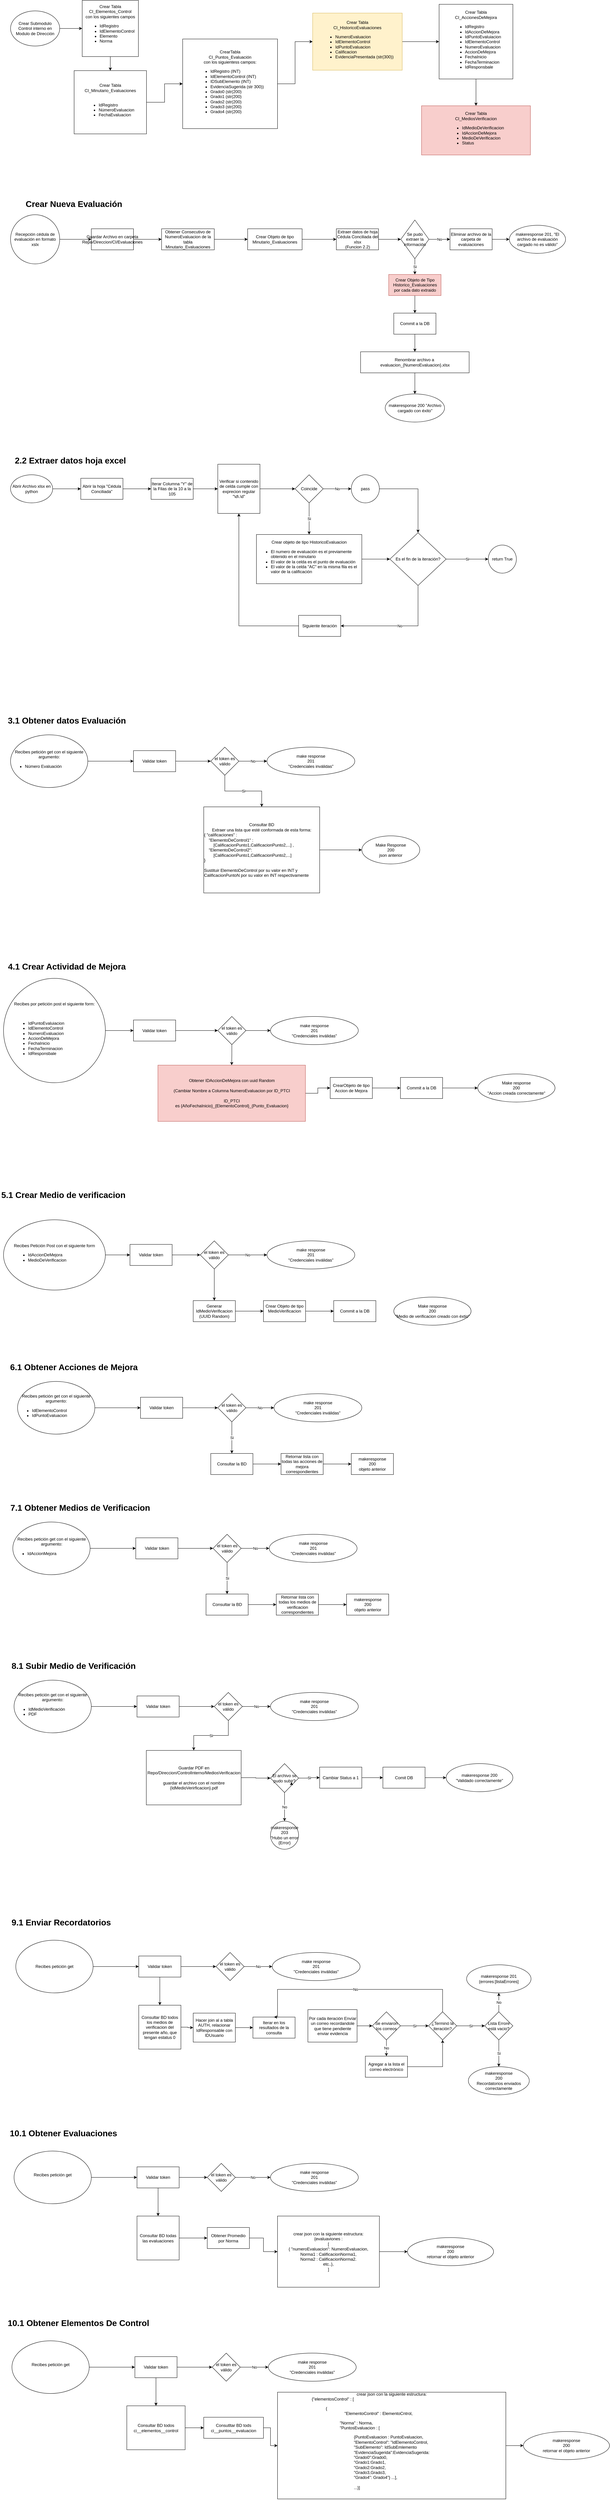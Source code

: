 <mxfile version="21.3.6" type="github">
  <diagram name="Página-1" id="6SQKcYgpfkD2ooMee5yI">
    <mxGraphModel dx="1745" dy="940" grid="1" gridSize="10" guides="1" tooltips="1" connect="1" arrows="1" fold="1" page="1" pageScale="1" pageWidth="827" pageHeight="1169" math="0" shadow="0">
      <root>
        <mxCell id="0" />
        <mxCell id="1" parent="0" />
        <mxCell id="CogGTD0rMsYopm1HXky7-1" value="" style="edgeStyle=orthogonalEdgeStyle;rounded=0;orthogonalLoop=1;jettySize=auto;html=1;" parent="1" source="CogGTD0rMsYopm1HXky7-2" target="CogGTD0rMsYopm1HXky7-4" edge="1">
          <mxGeometry relative="1" as="geometry" />
        </mxCell>
        <mxCell id="CogGTD0rMsYopm1HXky7-2" value="&lt;div&gt;Crear Submodulo&lt;/div&gt;&lt;div&gt;Control interno en Modulo de Dirección&lt;br&gt;&lt;/div&gt;" style="ellipse;whiteSpace=wrap;html=1;" parent="1" vertex="1">
          <mxGeometry x="50" y="130" width="140" height="100" as="geometry" />
        </mxCell>
        <mxCell id="CogGTD0rMsYopm1HXky7-3" value="" style="edgeStyle=orthogonalEdgeStyle;rounded=0;orthogonalLoop=1;jettySize=auto;html=1;" parent="1" source="CogGTD0rMsYopm1HXky7-4" target="CogGTD0rMsYopm1HXky7-22" edge="1">
          <mxGeometry relative="1" as="geometry" />
        </mxCell>
        <mxCell id="CogGTD0rMsYopm1HXky7-4" value="&lt;div&gt;Crear Tabla&lt;/div&gt;&lt;div&gt;CI_Elementos_Control&lt;/div&gt;&lt;div&gt;con los siguientes campos&lt;/div&gt;&lt;div align=&quot;left&quot;&gt;&lt;ul&gt;&lt;li&gt;IdRegistro&lt;/li&gt;&lt;li&gt;IdElementoControl&lt;br&gt;&lt;/li&gt;&lt;li&gt;Elemento&lt;/li&gt;&lt;li&gt;Norma&lt;/li&gt;&lt;/ul&gt;&lt;/div&gt;&lt;div&gt;&lt;br&gt;&lt;/div&gt;" style="whiteSpace=wrap;html=1;" parent="1" vertex="1">
          <mxGeometry x="254" y="100" width="160" height="160" as="geometry" />
        </mxCell>
        <mxCell id="CogGTD0rMsYopm1HXky7-5" value="" style="edgeStyle=orthogonalEdgeStyle;rounded=0;orthogonalLoop=1;jettySize=auto;html=1;" parent="1" source="CogGTD0rMsYopm1HXky7-6" target="CogGTD0rMsYopm1HXky7-8" edge="1">
          <mxGeometry relative="1" as="geometry" />
        </mxCell>
        <mxCell id="CogGTD0rMsYopm1HXky7-6" value="&lt;div&gt;CrearTabla &lt;br&gt;&lt;/div&gt;&lt;div&gt;CI_Puntos_Evaluación&lt;/div&gt;&lt;div&gt;con los siguientess campos:&lt;/div&gt;&lt;div align=&quot;left&quot;&gt;&lt;ul&gt;&lt;li&gt;IdRegistro (INT)&lt;/li&gt;&lt;li&gt;IdElementoControl (INT)&lt;/li&gt;&lt;li&gt;IDSubElemento (INT)&lt;/li&gt;&lt;li&gt;EvidenciaSugerida (str 300))&lt;/li&gt;&lt;li&gt;Grado0 (str(200)&lt;/li&gt;&lt;li&gt;Grado1 (str(200)&lt;/li&gt;&lt;li&gt;Grado2 (str(200)&lt;/li&gt;&lt;li&gt;Grado3 (str(200)&lt;/li&gt;&lt;li&gt;Grado4 (str(200)&lt;/li&gt;&lt;/ul&gt;&lt;/div&gt;" style="whiteSpace=wrap;html=1;" parent="1" vertex="1">
          <mxGeometry x="540" y="210" width="270" height="255" as="geometry" />
        </mxCell>
        <mxCell id="CogGTD0rMsYopm1HXky7-7" value="" style="edgeStyle=orthogonalEdgeStyle;rounded=0;orthogonalLoop=1;jettySize=auto;html=1;" parent="1" source="CogGTD0rMsYopm1HXky7-8" target="CogGTD0rMsYopm1HXky7-10" edge="1">
          <mxGeometry relative="1" as="geometry" />
        </mxCell>
        <mxCell id="CogGTD0rMsYopm1HXky7-8" value="&lt;div&gt;Crear Tabla&lt;/div&gt;&lt;div&gt;CI_HistoricoEvaluaciones&lt;/div&gt;&lt;div align=&quot;left&quot;&gt;&lt;ul&gt;&lt;li&gt;NumeroEvaluacion&lt;/li&gt;&lt;li&gt;IdElementoControl&lt;/li&gt;&lt;li&gt;IdPuntoEvaluacion&lt;/li&gt;&lt;li&gt;Calificacion&lt;/li&gt;&lt;li&gt;EvidenciaPresentada (str(300))&lt;/li&gt;&lt;/ul&gt;&lt;/div&gt;" style="whiteSpace=wrap;html=1;fillColor=#fff2cc;strokeColor=#d6b656;" parent="1" vertex="1">
          <mxGeometry x="910" y="136.25" width="255" height="162.5" as="geometry" />
        </mxCell>
        <mxCell id="CogGTD0rMsYopm1HXky7-9" value="" style="edgeStyle=orthogonalEdgeStyle;rounded=0;orthogonalLoop=1;jettySize=auto;html=1;" parent="1" source="CogGTD0rMsYopm1HXky7-10" target="CogGTD0rMsYopm1HXky7-11" edge="1">
          <mxGeometry relative="1" as="geometry" />
        </mxCell>
        <mxCell id="CogGTD0rMsYopm1HXky7-10" value="&lt;div&gt;Crear Tabla&lt;/div&gt;&lt;div&gt;CI_AccionesDeMejora&lt;/div&gt;&lt;div align=&quot;left&quot;&gt;&lt;ul&gt;&lt;li&gt;IdRegistro&lt;br&gt;&lt;/li&gt;&lt;li&gt;IdAccionDeMejora&lt;br&gt;&lt;/li&gt;&lt;li&gt;IdPuntoEvaluiacion&lt;/li&gt;&lt;li&gt;IdElementoControl&lt;br&gt;&lt;/li&gt;&lt;li&gt;NumeroEvaluacion&lt;/li&gt;&lt;li&gt;AccionDeMejora&lt;/li&gt;&lt;li&gt;FechaInicio&lt;/li&gt;&lt;li&gt;FechaTerminacion&lt;/li&gt;&lt;li&gt;IdResponsbale&lt;/li&gt;&lt;/ul&gt;&lt;/div&gt;" style="whiteSpace=wrap;html=1;" parent="1" vertex="1">
          <mxGeometry x="1270" y="111.25" width="210" height="212.5" as="geometry" />
        </mxCell>
        <mxCell id="CogGTD0rMsYopm1HXky7-11" value="&lt;div&gt;Crear Tabla &lt;br&gt;&lt;/div&gt;&lt;div&gt;CI_MediosVerificacion&lt;/div&gt;&lt;div align=&quot;left&quot;&gt;&lt;ul&gt;&lt;li&gt;IdMedioDeVerificacion&lt;/li&gt;&lt;li&gt;IdAccionDeMejora&lt;/li&gt;&lt;li&gt;MedioDeVerificacion&lt;/li&gt;&lt;li&gt;Status&lt;br&gt;&lt;/li&gt;&lt;/ul&gt;&lt;/div&gt;" style="whiteSpace=wrap;html=1;fillColor=#f8cecc;strokeColor=#b85450;" parent="1" vertex="1">
          <mxGeometry x="1220" y="400" width="310" height="140" as="geometry" />
        </mxCell>
        <mxCell id="CogGTD0rMsYopm1HXky7-12" value="Crear Nueva Evaluación" style="text;strokeColor=none;fillColor=none;html=1;fontSize=24;fontStyle=1;verticalAlign=middle;align=center;" parent="1" vertex="1">
          <mxGeometry x="50" y="660" width="360" height="40" as="geometry" />
        </mxCell>
        <mxCell id="CogGTD0rMsYopm1HXky7-13" value="" style="edgeStyle=orthogonalEdgeStyle;rounded=0;orthogonalLoop=1;jettySize=auto;html=1;" parent="1" source="CogGTD0rMsYopm1HXky7-14" target="CogGTD0rMsYopm1HXky7-16" edge="1">
          <mxGeometry relative="1" as="geometry" />
        </mxCell>
        <mxCell id="CogGTD0rMsYopm1HXky7-14" value="Recepción cédula de evaluación en formato xslx" style="ellipse;whiteSpace=wrap;html=1;aspect=fixed;" parent="1" vertex="1">
          <mxGeometry x="50" y="710" width="140" height="140" as="geometry" />
        </mxCell>
        <mxCell id="CogGTD0rMsYopm1HXky7-15" value="" style="edgeStyle=orthogonalEdgeStyle;rounded=0;orthogonalLoop=1;jettySize=auto;html=1;" parent="1" source="CogGTD0rMsYopm1HXky7-16" target="CogGTD0rMsYopm1HXky7-18" edge="1">
          <mxGeometry relative="1" as="geometry" />
        </mxCell>
        <mxCell id="CogGTD0rMsYopm1HXky7-16" value="Guardar Archivo en carpeta Repo/Direccion/CI/Evaluaciones " style="whiteSpace=wrap;html=1;" parent="1" vertex="1">
          <mxGeometry x="280" y="750" width="120" height="60" as="geometry" />
        </mxCell>
        <mxCell id="CogGTD0rMsYopm1HXky7-17" value="" style="edgeStyle=orthogonalEdgeStyle;rounded=0;orthogonalLoop=1;jettySize=auto;html=1;" parent="1" source="CogGTD0rMsYopm1HXky7-18" target="CogGTD0rMsYopm1HXky7-20" edge="1">
          <mxGeometry relative="1" as="geometry" />
        </mxCell>
        <mxCell id="CogGTD0rMsYopm1HXky7-18" value="Obtener Consecutivo de NumeroEvaluacion de la tabla Minutario_Evaluaciones" style="whiteSpace=wrap;html=1;" parent="1" vertex="1">
          <mxGeometry x="480" y="750" width="150" height="60" as="geometry" />
        </mxCell>
        <mxCell id="CogGTD0rMsYopm1HXky7-19" value="" style="edgeStyle=orthogonalEdgeStyle;rounded=0;orthogonalLoop=1;jettySize=auto;html=1;" parent="1" source="CogGTD0rMsYopm1HXky7-20" target="CogGTD0rMsYopm1HXky7-24" edge="1">
          <mxGeometry relative="1" as="geometry" />
        </mxCell>
        <mxCell id="CogGTD0rMsYopm1HXky7-20" value="Crear Objeto de tipo Minutario_Evaluaciones" style="whiteSpace=wrap;html=1;" parent="1" vertex="1">
          <mxGeometry x="725" y="750" width="155" height="60" as="geometry" />
        </mxCell>
        <mxCell id="CogGTD0rMsYopm1HXky7-21" value="" style="edgeStyle=orthogonalEdgeStyle;rounded=0;orthogonalLoop=1;jettySize=auto;html=1;" parent="1" source="CogGTD0rMsYopm1HXky7-22" target="CogGTD0rMsYopm1HXky7-6" edge="1">
          <mxGeometry relative="1" as="geometry" />
        </mxCell>
        <mxCell id="CogGTD0rMsYopm1HXky7-22" value="&lt;div&gt;Crear Tabla&lt;/div&gt;&lt;div&gt;CI_Minutario_Evaluaciones&lt;br&gt;&lt;/div&gt;&lt;div&gt;&lt;br&gt;&lt;/div&gt;&lt;div align=&quot;left&quot;&gt;&lt;ul&gt;&lt;li&gt;IdRegistro&lt;/li&gt;&lt;li&gt;NúmeroEvaluacion&lt;/li&gt;&lt;li&gt;FechaEvaluacion&lt;br&gt;&lt;/li&gt;&lt;/ul&gt;&lt;/div&gt;" style="whiteSpace=wrap;html=1;" parent="1" vertex="1">
          <mxGeometry x="231" y="300" width="206" height="180" as="geometry" />
        </mxCell>
        <mxCell id="CogGTD0rMsYopm1HXky7-23" value="" style="edgeStyle=orthogonalEdgeStyle;rounded=0;orthogonalLoop=1;jettySize=auto;html=1;" parent="1" source="CogGTD0rMsYopm1HXky7-24" target="CogGTD0rMsYopm1HXky7-27" edge="1">
          <mxGeometry relative="1" as="geometry" />
        </mxCell>
        <mxCell id="CogGTD0rMsYopm1HXky7-24" value="&lt;div&gt;Extraer datos de hoja Cédula Conciliada del xlsx&lt;/div&gt;&lt;div&gt;(Funcion 2.2)&lt;br&gt;&lt;/div&gt;" style="whiteSpace=wrap;html=1;" parent="1" vertex="1">
          <mxGeometry x="977.5" y="750" width="120" height="60" as="geometry" />
        </mxCell>
        <mxCell id="CogGTD0rMsYopm1HXky7-25" value="Si" style="edgeStyle=orthogonalEdgeStyle;rounded=0;orthogonalLoop=1;jettySize=auto;html=1;" parent="1" source="CogGTD0rMsYopm1HXky7-27" target="CogGTD0rMsYopm1HXky7-29" edge="1">
          <mxGeometry relative="1" as="geometry" />
        </mxCell>
        <mxCell id="CogGTD0rMsYopm1HXky7-26" value="No" style="edgeStyle=orthogonalEdgeStyle;rounded=0;orthogonalLoop=1;jettySize=auto;html=1;" parent="1" source="CogGTD0rMsYopm1HXky7-27" target="CogGTD0rMsYopm1HXky7-34" edge="1">
          <mxGeometry relative="1" as="geometry" />
        </mxCell>
        <mxCell id="CogGTD0rMsYopm1HXky7-27" value="Se pudo extraer la información" style="rhombus;whiteSpace=wrap;html=1;" parent="1" vertex="1">
          <mxGeometry x="1161" y="725" width="80" height="110" as="geometry" />
        </mxCell>
        <mxCell id="CogGTD0rMsYopm1HXky7-28" value="" style="edgeStyle=orthogonalEdgeStyle;rounded=0;orthogonalLoop=1;jettySize=auto;html=1;" parent="1" source="CogGTD0rMsYopm1HXky7-29" target="CogGTD0rMsYopm1HXky7-31" edge="1">
          <mxGeometry relative="1" as="geometry" />
        </mxCell>
        <mxCell id="CogGTD0rMsYopm1HXky7-29" value="&lt;div&gt;Crear Objeto de Tipo Historico_Evaluaciones&lt;/div&gt;&lt;div&gt;por cada dato extraido&lt;br&gt;&lt;/div&gt;" style="whiteSpace=wrap;html=1;fillColor=#f8cecc;strokeColor=#b85450;" parent="1" vertex="1">
          <mxGeometry x="1126.5" y="880" width="149" height="60" as="geometry" />
        </mxCell>
        <mxCell id="CogGTD0rMsYopm1HXky7-30" value="" style="edgeStyle=orthogonalEdgeStyle;rounded=0;orthogonalLoop=1;jettySize=auto;html=1;" parent="1" source="CogGTD0rMsYopm1HXky7-31" target="CogGTD0rMsYopm1HXky7-37" edge="1">
          <mxGeometry relative="1" as="geometry" />
        </mxCell>
        <mxCell id="CogGTD0rMsYopm1HXky7-31" value="Commit a la DB" style="whiteSpace=wrap;html=1;" parent="1" vertex="1">
          <mxGeometry x="1141" y="990" width="120" height="60" as="geometry" />
        </mxCell>
        <mxCell id="CogGTD0rMsYopm1HXky7-32" value="makeresponse 200 &quot;Archivo cargado con éxito&quot;" style="ellipse;whiteSpace=wrap;html=1;" parent="1" vertex="1">
          <mxGeometry x="1116.5" y="1220" width="169" height="80" as="geometry" />
        </mxCell>
        <mxCell id="CogGTD0rMsYopm1HXky7-33" value="" style="edgeStyle=orthogonalEdgeStyle;rounded=0;orthogonalLoop=1;jettySize=auto;html=1;" parent="1" source="CogGTD0rMsYopm1HXky7-34" target="CogGTD0rMsYopm1HXky7-35" edge="1">
          <mxGeometry relative="1" as="geometry" />
        </mxCell>
        <mxCell id="CogGTD0rMsYopm1HXky7-34" value="Eliminar archivo de la carpeta de evaluiaciones" style="whiteSpace=wrap;html=1;" parent="1" vertex="1">
          <mxGeometry x="1301" y="750" width="120" height="60" as="geometry" />
        </mxCell>
        <mxCell id="CogGTD0rMsYopm1HXky7-35" value="makeresponse 201, &quot;El archivo de evaluación cargado no es válido&quot;" style="ellipse;whiteSpace=wrap;html=1;" parent="1" vertex="1">
          <mxGeometry x="1470" y="740" width="160" height="80" as="geometry" />
        </mxCell>
        <mxCell id="CogGTD0rMsYopm1HXky7-36" value="" style="edgeStyle=orthogonalEdgeStyle;rounded=0;orthogonalLoop=1;jettySize=auto;html=1;" parent="1" source="CogGTD0rMsYopm1HXky7-37" target="CogGTD0rMsYopm1HXky7-32" edge="1">
          <mxGeometry relative="1" as="geometry" />
        </mxCell>
        <mxCell id="CogGTD0rMsYopm1HXky7-37" value="Renombrar archivo a&amp;nbsp; evaluacion_{NumeroEvaluacion}.xlsx" style="whiteSpace=wrap;html=1;" parent="1" vertex="1">
          <mxGeometry x="1046.5" y="1100" width="309" height="60" as="geometry" />
        </mxCell>
        <mxCell id="CogGTD0rMsYopm1HXky7-38" value="2.2 Extraer datos hoja excel " style="text;strokeColor=none;fillColor=none;html=1;fontSize=24;fontStyle=1;verticalAlign=middle;align=center;" parent="1" vertex="1">
          <mxGeometry x="40" y="1390" width="360" height="40" as="geometry" />
        </mxCell>
        <mxCell id="CogGTD0rMsYopm1HXky7-39" value="" style="edgeStyle=orthogonalEdgeStyle;rounded=0;orthogonalLoop=1;jettySize=auto;html=1;" parent="1" source="CogGTD0rMsYopm1HXky7-40" target="CogGTD0rMsYopm1HXky7-42" edge="1">
          <mxGeometry relative="1" as="geometry" />
        </mxCell>
        <mxCell id="CogGTD0rMsYopm1HXky7-40" value="Abrir Archivo xlsx en python" style="ellipse;whiteSpace=wrap;html=1;" parent="1" vertex="1">
          <mxGeometry x="50" y="1450" width="120" height="80" as="geometry" />
        </mxCell>
        <mxCell id="CogGTD0rMsYopm1HXky7-41" value="" style="edgeStyle=orthogonalEdgeStyle;rounded=0;orthogonalLoop=1;jettySize=auto;html=1;" parent="1" source="CogGTD0rMsYopm1HXky7-42" target="CogGTD0rMsYopm1HXky7-44" edge="1">
          <mxGeometry relative="1" as="geometry" />
        </mxCell>
        <mxCell id="CogGTD0rMsYopm1HXky7-42" value="Abrir la hoja &quot;Cédula Conciliada&quot;" style="whiteSpace=wrap;html=1;" parent="1" vertex="1">
          <mxGeometry x="250" y="1460" width="120" height="60" as="geometry" />
        </mxCell>
        <mxCell id="CogGTD0rMsYopm1HXky7-43" value="" style="edgeStyle=orthogonalEdgeStyle;rounded=0;orthogonalLoop=1;jettySize=auto;html=1;" parent="1" source="CogGTD0rMsYopm1HXky7-44" target="CogGTD0rMsYopm1HXky7-46" edge="1">
          <mxGeometry relative="1" as="geometry" />
        </mxCell>
        <mxCell id="CogGTD0rMsYopm1HXky7-44" value="Iterar Columna &quot;Y&quot; de la Filas de la 10 a la 105 " style="whiteSpace=wrap;html=1;" parent="1" vertex="1">
          <mxGeometry x="450" y="1460" width="120" height="60" as="geometry" />
        </mxCell>
        <mxCell id="CogGTD0rMsYopm1HXky7-45" value="" style="edgeStyle=orthogonalEdgeStyle;rounded=0;orthogonalLoop=1;jettySize=auto;html=1;" parent="1" source="CogGTD0rMsYopm1HXky7-46" target="CogGTD0rMsYopm1HXky7-49" edge="1">
          <mxGeometry relative="1" as="geometry" />
        </mxCell>
        <mxCell id="CogGTD0rMsYopm1HXky7-46" value="Verificar si contenido de celda cumple con exprecion regular &quot;\d\.\d&quot;" style="whiteSpace=wrap;html=1;" parent="1" vertex="1">
          <mxGeometry x="640" y="1420" width="120" height="140" as="geometry" />
        </mxCell>
        <mxCell id="CogGTD0rMsYopm1HXky7-47" value="No" style="edgeStyle=orthogonalEdgeStyle;rounded=0;orthogonalLoop=1;jettySize=auto;html=1;" parent="1" source="CogGTD0rMsYopm1HXky7-49" target="CogGTD0rMsYopm1HXky7-51" edge="1">
          <mxGeometry relative="1" as="geometry" />
        </mxCell>
        <mxCell id="CogGTD0rMsYopm1HXky7-48" value="Si" style="edgeStyle=orthogonalEdgeStyle;rounded=0;orthogonalLoop=1;jettySize=auto;html=1;" parent="1" source="CogGTD0rMsYopm1HXky7-49" target="CogGTD0rMsYopm1HXky7-53" edge="1">
          <mxGeometry relative="1" as="geometry" />
        </mxCell>
        <mxCell id="CogGTD0rMsYopm1HXky7-49" value="Coincide" style="rhombus;whiteSpace=wrap;html=1;" parent="1" vertex="1">
          <mxGeometry x="860" y="1450" width="80" height="80" as="geometry" />
        </mxCell>
        <mxCell id="CogGTD0rMsYopm1HXky7-50" value="" style="edgeStyle=orthogonalEdgeStyle;rounded=0;orthogonalLoop=1;jettySize=auto;html=1;" parent="1" source="CogGTD0rMsYopm1HXky7-51" target="CogGTD0rMsYopm1HXky7-56" edge="1">
          <mxGeometry relative="1" as="geometry" />
        </mxCell>
        <mxCell id="CogGTD0rMsYopm1HXky7-51" value="pass" style="ellipse;whiteSpace=wrap;html=1;" parent="1" vertex="1">
          <mxGeometry x="1020" y="1450" width="80" height="80" as="geometry" />
        </mxCell>
        <mxCell id="CogGTD0rMsYopm1HXky7-52" value="" style="edgeStyle=orthogonalEdgeStyle;rounded=0;orthogonalLoop=1;jettySize=auto;html=1;" parent="1" source="CogGTD0rMsYopm1HXky7-53" target="CogGTD0rMsYopm1HXky7-56" edge="1">
          <mxGeometry relative="1" as="geometry" />
        </mxCell>
        <mxCell id="CogGTD0rMsYopm1HXky7-53" value="&lt;div&gt;Crear objeto de tipo HistoricoEvaluacion&lt;/div&gt;&lt;div align=&quot;left&quot;&gt;&lt;ul&gt;&lt;li&gt;El numero de evaluación es el previamente obtenido en el minutario&lt;br&gt;&lt;/li&gt;&lt;li&gt;El valor de la celda es el punto de evaluación&lt;/li&gt;&lt;li&gt;El valor de la celda &quot;AC&quot; en la misma fila es el valor de la calificación&lt;br&gt;&lt;/li&gt;&lt;/ul&gt;&lt;/div&gt;" style="whiteSpace=wrap;html=1;" parent="1" vertex="1">
          <mxGeometry x="750" y="1620" width="300" height="140" as="geometry" />
        </mxCell>
        <mxCell id="CogGTD0rMsYopm1HXky7-54" value="No" style="edgeStyle=orthogonalEdgeStyle;rounded=0;orthogonalLoop=1;jettySize=auto;html=1;" parent="1" source="CogGTD0rMsYopm1HXky7-56" target="CogGTD0rMsYopm1HXky7-58" edge="1">
          <mxGeometry relative="1" as="geometry">
            <Array as="points">
              <mxPoint x="1210" y="1880" />
            </Array>
          </mxGeometry>
        </mxCell>
        <mxCell id="CogGTD0rMsYopm1HXky7-55" value="Si" style="edgeStyle=orthogonalEdgeStyle;rounded=0;orthogonalLoop=1;jettySize=auto;html=1;" parent="1" source="CogGTD0rMsYopm1HXky7-56" target="CogGTD0rMsYopm1HXky7-59" edge="1">
          <mxGeometry relative="1" as="geometry" />
        </mxCell>
        <mxCell id="CogGTD0rMsYopm1HXky7-56" value="Es el fin de la iteración?" style="rhombus;whiteSpace=wrap;html=1;" parent="1" vertex="1">
          <mxGeometry x="1130" y="1615" width="160" height="150" as="geometry" />
        </mxCell>
        <mxCell id="CogGTD0rMsYopm1HXky7-57" value="" style="edgeStyle=orthogonalEdgeStyle;rounded=0;orthogonalLoop=1;jettySize=auto;html=1;entryX=0.5;entryY=1;entryDx=0;entryDy=0;" parent="1" source="CogGTD0rMsYopm1HXky7-58" target="CogGTD0rMsYopm1HXky7-46" edge="1">
          <mxGeometry relative="1" as="geometry">
            <mxPoint x="760" y="1880" as="targetPoint" />
          </mxGeometry>
        </mxCell>
        <mxCell id="CogGTD0rMsYopm1HXky7-58" value="Siguiente iteración" style="whiteSpace=wrap;html=1;" parent="1" vertex="1">
          <mxGeometry x="870" y="1850" width="120" height="60" as="geometry" />
        </mxCell>
        <mxCell id="CogGTD0rMsYopm1HXky7-59" value="return True" style="ellipse;whiteSpace=wrap;html=1;" parent="1" vertex="1">
          <mxGeometry x="1410" y="1650" width="80" height="80" as="geometry" />
        </mxCell>
        <mxCell id="4L3UgOWhkmuFmu04G8Wa-3" value="" style="edgeStyle=orthogonalEdgeStyle;rounded=0;orthogonalLoop=1;jettySize=auto;html=1;" parent="1" source="4L3UgOWhkmuFmu04G8Wa-1" target="4L3UgOWhkmuFmu04G8Wa-2" edge="1">
          <mxGeometry relative="1" as="geometry" />
        </mxCell>
        <mxCell id="4L3UgOWhkmuFmu04G8Wa-1" value="&lt;div&gt;Recibes petición get con el siguiente argumento:&lt;/div&gt;&lt;div align=&quot;left&quot;&gt;&lt;ul&gt;&lt;li&gt;Número Evaluación&lt;br&gt;&lt;/li&gt;&lt;/ul&gt;&lt;/div&gt;" style="ellipse;whiteSpace=wrap;html=1;" parent="1" vertex="1">
          <mxGeometry x="50" y="2190" width="220" height="150" as="geometry" />
        </mxCell>
        <mxCell id="4L3UgOWhkmuFmu04G8Wa-7" value="" style="edgeStyle=orthogonalEdgeStyle;rounded=0;orthogonalLoop=1;jettySize=auto;html=1;" parent="1" source="4L3UgOWhkmuFmu04G8Wa-2" target="4L3UgOWhkmuFmu04G8Wa-6" edge="1">
          <mxGeometry relative="1" as="geometry" />
        </mxCell>
        <mxCell id="4L3UgOWhkmuFmu04G8Wa-2" value="Validar token" style="whiteSpace=wrap;html=1;" parent="1" vertex="1">
          <mxGeometry x="400" y="2235" width="120" height="60" as="geometry" />
        </mxCell>
        <mxCell id="4L3UgOWhkmuFmu04G8Wa-11" value="No" style="edgeStyle=orthogonalEdgeStyle;rounded=0;orthogonalLoop=1;jettySize=auto;html=1;" parent="1" source="4L3UgOWhkmuFmu04G8Wa-6" target="4L3UgOWhkmuFmu04G8Wa-10" edge="1">
          <mxGeometry relative="1" as="geometry" />
        </mxCell>
        <mxCell id="4L3UgOWhkmuFmu04G8Wa-13" value="Si" style="edgeStyle=orthogonalEdgeStyle;rounded=0;orthogonalLoop=1;jettySize=auto;html=1;" parent="1" source="4L3UgOWhkmuFmu04G8Wa-6" target="4L3UgOWhkmuFmu04G8Wa-12" edge="1">
          <mxGeometry relative="1" as="geometry" />
        </mxCell>
        <mxCell id="4L3UgOWhkmuFmu04G8Wa-6" value="el token es válido" style="rhombus;whiteSpace=wrap;html=1;" parent="1" vertex="1">
          <mxGeometry x="620" y="2225" width="80" height="80" as="geometry" />
        </mxCell>
        <mxCell id="4L3UgOWhkmuFmu04G8Wa-10" value="&lt;div&gt;make response &lt;br&gt;&lt;/div&gt;&lt;div&gt;201&lt;/div&gt;&lt;div&gt;&quot;Credenciales inválidas&quot;&lt;br&gt;&lt;/div&gt;" style="ellipse;whiteSpace=wrap;html=1;" parent="1" vertex="1">
          <mxGeometry x="780" y="2225" width="250" height="80" as="geometry" />
        </mxCell>
        <mxCell id="4L3UgOWhkmuFmu04G8Wa-17" value="" style="edgeStyle=orthogonalEdgeStyle;rounded=0;orthogonalLoop=1;jettySize=auto;html=1;" parent="1" source="4L3UgOWhkmuFmu04G8Wa-12" target="4L3UgOWhkmuFmu04G8Wa-16" edge="1">
          <mxGeometry relative="1" as="geometry" />
        </mxCell>
        <mxCell id="4L3UgOWhkmuFmu04G8Wa-12" value="&lt;div&gt;Consultar BD&lt;/div&gt;&lt;div&gt;Extraer una lista que esté conformada de esta forma:&lt;/div&gt;&lt;div align=&quot;left&quot;&gt;{ &quot;calificaciones&quot; : &lt;br&gt;&lt;/div&gt;&lt;div align=&quot;left&quot;&gt;&lt;span style=&quot;&quot;&gt;&lt;span style=&quot;white-space: pre;&quot;&gt;&amp;nbsp;&amp;nbsp;&amp;nbsp;&amp;nbsp;&lt;/span&gt;&lt;/span&gt;&quot;ElementoDeControl1&quot; : &lt;span style=&quot;&quot;&gt;&lt;span style=&quot;white-space: pre;&quot;&gt;&amp;nbsp;&amp;nbsp;&amp;nbsp;&amp;nbsp;&lt;/span&gt;&lt;/span&gt;&lt;span style=&quot;&quot;&gt;&lt;span style=&quot;white-space: pre;&quot;&gt;&amp;nbsp;&amp;nbsp;&amp;nbsp;&amp;nbsp;&lt;/span&gt;&lt;/span&gt;[CalificacionPunto1,CalificacionPunto2,...] ,&lt;/div&gt;&lt;div align=&quot;left&quot;&gt;&lt;span style=&quot;&quot;&gt;&lt;span style=&quot;white-space: pre;&quot;&gt;&amp;nbsp;&amp;nbsp;&amp;nbsp;&amp;nbsp;&lt;/span&gt;&lt;/span&gt;&quot;ElementoDeControl2&quot;:&lt;/div&gt;&lt;div align=&quot;left&quot;&gt;&lt;span style=&quot;&quot;&gt;&lt;span style=&quot;white-space: pre;&quot;&gt;&amp;nbsp;&amp;nbsp;&amp;nbsp;&amp;nbsp;&lt;/span&gt;&lt;/span&gt;&lt;span style=&quot;&quot;&gt;&lt;span style=&quot;white-space: pre;&quot;&gt;&amp;nbsp;&amp;nbsp;&amp;nbsp;&amp;nbsp;&lt;/span&gt;&lt;/span&gt;[CalificacionPunto1,CalificacionPunto2,...] &lt;br&gt;&lt;/div&gt;&lt;div align=&quot;left&quot;&gt;}&lt;/div&gt;&lt;div align=&quot;left&quot;&gt;&lt;br&gt;&lt;/div&gt;&lt;div align=&quot;left&quot;&gt;Sustituir ElementoDeControl por su valor en INT y CalificacionPuntoN por su valor en INT respectivamente&lt;br&gt;&lt;/div&gt;" style="whiteSpace=wrap;html=1;" parent="1" vertex="1">
          <mxGeometry x="600" y="2395" width="330" height="245" as="geometry" />
        </mxCell>
        <mxCell id="4L3UgOWhkmuFmu04G8Wa-16" value="&lt;div&gt;Make Response&lt;/div&gt;&lt;div&gt;200&lt;/div&gt;&lt;div&gt;json anterior&lt;br&gt;&lt;/div&gt;" style="ellipse;whiteSpace=wrap;html=1;" parent="1" vertex="1">
          <mxGeometry x="1050" y="2477.5" width="165" height="80" as="geometry" />
        </mxCell>
        <mxCell id="4L3UgOWhkmuFmu04G8Wa-18" value="3.1 Obtener datos Evaluación " style="text;strokeColor=none;fillColor=none;html=1;fontSize=24;fontStyle=1;verticalAlign=middle;align=center;" parent="1" vertex="1">
          <mxGeometry x="30" y="2130" width="360" height="40" as="geometry" />
        </mxCell>
        <mxCell id="4L3UgOWhkmuFmu04G8Wa-19" value="4.1 Crear Actividad de Mejora" style="text;strokeColor=none;fillColor=none;html=1;fontSize=24;fontStyle=1;verticalAlign=middle;align=center;" parent="1" vertex="1">
          <mxGeometry x="30" y="2830" width="360" height="40" as="geometry" />
        </mxCell>
        <mxCell id="4L3UgOWhkmuFmu04G8Wa-30" value="" style="edgeStyle=orthogonalEdgeStyle;rounded=0;orthogonalLoop=1;jettySize=auto;html=1;" parent="1" source="4L3UgOWhkmuFmu04G8Wa-20" target="4L3UgOWhkmuFmu04G8Wa-26" edge="1">
          <mxGeometry relative="1" as="geometry" />
        </mxCell>
        <mxCell id="4L3UgOWhkmuFmu04G8Wa-20" value="&lt;div&gt;Recibes por petición post el siguiente form:&lt;/div&gt;&lt;div&gt;&lt;br&gt;&lt;/div&gt;&lt;div&gt;&lt;div align=&quot;left&quot;&gt;&lt;br&gt;&lt;ul&gt;&lt;li&gt;IdPuntoEvaluiacion&lt;/li&gt;&lt;li&gt;IdElementoControl&lt;br&gt;&lt;/li&gt;&lt;li&gt;NumeroEvaluacion&lt;/li&gt;&lt;li&gt;AccionDeMejora&lt;/li&gt;&lt;li&gt;FechaInicio&lt;/li&gt;&lt;li&gt;FechaTerminacion&lt;/li&gt;&lt;li&gt;IdResponsbale&lt;/li&gt;&lt;/ul&gt;&lt;/div&gt;&lt;/div&gt;" style="ellipse;whiteSpace=wrap;html=1;" parent="1" vertex="1">
          <mxGeometry x="30" y="2883" width="290" height="297" as="geometry" />
        </mxCell>
        <mxCell id="4L3UgOWhkmuFmu04G8Wa-25" value="" style="edgeStyle=orthogonalEdgeStyle;rounded=0;orthogonalLoop=1;jettySize=auto;html=1;" parent="1" source="4L3UgOWhkmuFmu04G8Wa-26" target="4L3UgOWhkmuFmu04G8Wa-29" edge="1">
          <mxGeometry relative="1" as="geometry" />
        </mxCell>
        <mxCell id="4L3UgOWhkmuFmu04G8Wa-26" value="Validar token" style="whiteSpace=wrap;html=1;" parent="1" vertex="1">
          <mxGeometry x="400" y="3001.5" width="120" height="60" as="geometry" />
        </mxCell>
        <mxCell id="4L3UgOWhkmuFmu04G8Wa-35" value="" style="edgeStyle=orthogonalEdgeStyle;rounded=0;orthogonalLoop=1;jettySize=auto;html=1;" parent="1" source="4L3UgOWhkmuFmu04G8Wa-29" target="4L3UgOWhkmuFmu04G8Wa-33" edge="1">
          <mxGeometry relative="1" as="geometry" />
        </mxCell>
        <mxCell id="4L3UgOWhkmuFmu04G8Wa-37" value="" style="edgeStyle=orthogonalEdgeStyle;rounded=0;orthogonalLoop=1;jettySize=auto;html=1;" parent="1" source="4L3UgOWhkmuFmu04G8Wa-29" target="4L3UgOWhkmuFmu04G8Wa-36" edge="1">
          <mxGeometry relative="1" as="geometry" />
        </mxCell>
        <mxCell id="4L3UgOWhkmuFmu04G8Wa-29" value="el token es válido" style="rhombus;whiteSpace=wrap;html=1;" parent="1" vertex="1">
          <mxGeometry x="640" y="2991.5" width="80" height="80" as="geometry" />
        </mxCell>
        <mxCell id="4L3UgOWhkmuFmu04G8Wa-33" value="&lt;div&gt;make response &lt;br&gt;&lt;/div&gt;&lt;div&gt;201&lt;/div&gt;&lt;div&gt;&quot;Credenciales inválidas&quot;&lt;br&gt;&lt;/div&gt;" style="ellipse;whiteSpace=wrap;html=1;" parent="1" vertex="1">
          <mxGeometry x="790" y="2991.5" width="250" height="80" as="geometry" />
        </mxCell>
        <mxCell id="4L3UgOWhkmuFmu04G8Wa-39" value="" style="edgeStyle=orthogonalEdgeStyle;rounded=0;orthogonalLoop=1;jettySize=auto;html=1;" parent="1" source="4L3UgOWhkmuFmu04G8Wa-36" target="4L3UgOWhkmuFmu04G8Wa-38" edge="1">
          <mxGeometry relative="1" as="geometry" />
        </mxCell>
        <mxCell id="4L3UgOWhkmuFmu04G8Wa-36" value="&lt;div&gt;Obtener IDAccionDeMejora con uuid Random&lt;/div&gt;&lt;div&gt;&lt;br&gt;&lt;/div&gt;&lt;div&gt;(Cambiar Nombre a Columna NumeroEvaluacion por ID_PTCI&lt;br&gt;&lt;/div&gt;&lt;div&gt;&lt;br&gt;&lt;/div&gt;&lt;div&gt;ID_PTCI&lt;br&gt;&lt;/div&gt;&lt;div&gt;es {AñoFechaInicio}_{ElementoControl}_{Punto_Evaluacion}&lt;br&gt;&lt;/div&gt;" style="whiteSpace=wrap;html=1;fillColor=#f8cecc;strokeColor=#b85450;" parent="1" vertex="1">
          <mxGeometry x="469.5" y="3130" width="420" height="160" as="geometry" />
        </mxCell>
        <mxCell id="4L3UgOWhkmuFmu04G8Wa-41" value="" style="edgeStyle=orthogonalEdgeStyle;rounded=0;orthogonalLoop=1;jettySize=auto;html=1;" parent="1" source="4L3UgOWhkmuFmu04G8Wa-38" target="4L3UgOWhkmuFmu04G8Wa-40" edge="1">
          <mxGeometry relative="1" as="geometry" />
        </mxCell>
        <mxCell id="4L3UgOWhkmuFmu04G8Wa-38" value="CrearObjeto de tipo Accion de Mejora" style="whiteSpace=wrap;html=1;" parent="1" vertex="1">
          <mxGeometry x="960" y="3165" width="120" height="60" as="geometry" />
        </mxCell>
        <mxCell id="4L3UgOWhkmuFmu04G8Wa-43" value="" style="edgeStyle=orthogonalEdgeStyle;rounded=0;orthogonalLoop=1;jettySize=auto;html=1;" parent="1" source="4L3UgOWhkmuFmu04G8Wa-40" target="4L3UgOWhkmuFmu04G8Wa-42" edge="1">
          <mxGeometry relative="1" as="geometry" />
        </mxCell>
        <mxCell id="4L3UgOWhkmuFmu04G8Wa-40" value="Commit a la DB" style="whiteSpace=wrap;html=1;" parent="1" vertex="1">
          <mxGeometry x="1160" y="3165" width="120" height="60" as="geometry" />
        </mxCell>
        <mxCell id="4L3UgOWhkmuFmu04G8Wa-42" value="&lt;div&gt;Make response&lt;/div&gt;&lt;div&gt;200&lt;/div&gt;&lt;div&gt;&quot;Accion creada correctamente&quot;&lt;br&gt;&lt;/div&gt;" style="ellipse;whiteSpace=wrap;html=1;" parent="1" vertex="1">
          <mxGeometry x="1380" y="3155" width="220" height="80" as="geometry" />
        </mxCell>
        <mxCell id="4L3UgOWhkmuFmu04G8Wa-45" value="5.1 Crear Medio de verificacion" style="text;strokeColor=none;fillColor=none;html=1;fontSize=24;fontStyle=1;verticalAlign=middle;align=center;" parent="1" vertex="1">
          <mxGeometry x="20" y="3480" width="360" height="40" as="geometry" />
        </mxCell>
        <mxCell id="4L3UgOWhkmuFmu04G8Wa-52" value="" style="edgeStyle=orthogonalEdgeStyle;rounded=0;orthogonalLoop=1;jettySize=auto;html=1;" parent="1" source="4L3UgOWhkmuFmu04G8Wa-46" target="4L3UgOWhkmuFmu04G8Wa-48" edge="1">
          <mxGeometry relative="1" as="geometry" />
        </mxCell>
        <mxCell id="4L3UgOWhkmuFmu04G8Wa-46" value="Recibes Petición Post con el siguiente form&lt;br&gt;&lt;div align=&quot;left&quot;&gt;&lt;ul&gt;&lt;li&gt;IdAccionDeMejora&lt;/li&gt;&lt;li&gt;MedioDeVerificacion&lt;/li&gt;&lt;/ul&gt;&lt;/div&gt;" style="ellipse;whiteSpace=wrap;html=1;" parent="1" vertex="1">
          <mxGeometry x="30" y="3570" width="290" height="200" as="geometry" />
        </mxCell>
        <mxCell id="4L3UgOWhkmuFmu04G8Wa-47" value="" style="edgeStyle=orthogonalEdgeStyle;rounded=0;orthogonalLoop=1;jettySize=auto;html=1;" parent="1" source="4L3UgOWhkmuFmu04G8Wa-48" target="4L3UgOWhkmuFmu04G8Wa-50" edge="1">
          <mxGeometry relative="1" as="geometry" />
        </mxCell>
        <mxCell id="4L3UgOWhkmuFmu04G8Wa-48" value="Validar token" style="whiteSpace=wrap;html=1;" parent="1" vertex="1">
          <mxGeometry x="390" y="3640" width="120" height="60" as="geometry" />
        </mxCell>
        <mxCell id="4L3UgOWhkmuFmu04G8Wa-49" value="No" style="edgeStyle=orthogonalEdgeStyle;rounded=0;orthogonalLoop=1;jettySize=auto;html=1;" parent="1" source="4L3UgOWhkmuFmu04G8Wa-50" target="4L3UgOWhkmuFmu04G8Wa-51" edge="1">
          <mxGeometry relative="1" as="geometry" />
        </mxCell>
        <mxCell id="4L3UgOWhkmuFmu04G8Wa-54" value="" style="edgeStyle=orthogonalEdgeStyle;rounded=0;orthogonalLoop=1;jettySize=auto;html=1;" parent="1" source="4L3UgOWhkmuFmu04G8Wa-50" target="4L3UgOWhkmuFmu04G8Wa-53" edge="1">
          <mxGeometry relative="1" as="geometry" />
        </mxCell>
        <mxCell id="4L3UgOWhkmuFmu04G8Wa-50" value="el token es válido" style="rhombus;whiteSpace=wrap;html=1;" parent="1" vertex="1">
          <mxGeometry x="590" y="3630" width="80" height="80" as="geometry" />
        </mxCell>
        <mxCell id="4L3UgOWhkmuFmu04G8Wa-51" value="&lt;div&gt;make response &lt;br&gt;&lt;/div&gt;&lt;div&gt;201&lt;/div&gt;&lt;div&gt;&quot;Credenciales inválidas&quot;&lt;br&gt;&lt;/div&gt;" style="ellipse;whiteSpace=wrap;html=1;" parent="1" vertex="1">
          <mxGeometry x="780" y="3630" width="250" height="80" as="geometry" />
        </mxCell>
        <mxCell id="4L3UgOWhkmuFmu04G8Wa-56" value="" style="edgeStyle=orthogonalEdgeStyle;rounded=0;orthogonalLoop=1;jettySize=auto;html=1;" parent="1" source="4L3UgOWhkmuFmu04G8Wa-53" target="4L3UgOWhkmuFmu04G8Wa-55" edge="1">
          <mxGeometry relative="1" as="geometry" />
        </mxCell>
        <mxCell id="4L3UgOWhkmuFmu04G8Wa-53" value="Generar IdMedioVerificacion (UUID Random)" style="whiteSpace=wrap;html=1;" parent="1" vertex="1">
          <mxGeometry x="570" y="3800" width="120" height="60" as="geometry" />
        </mxCell>
        <mxCell id="4L3UgOWhkmuFmu04G8Wa-58" value="" style="edgeStyle=orthogonalEdgeStyle;rounded=0;orthogonalLoop=1;jettySize=auto;html=1;" parent="1" source="4L3UgOWhkmuFmu04G8Wa-55" target="4L3UgOWhkmuFmu04G8Wa-57" edge="1">
          <mxGeometry relative="1" as="geometry" />
        </mxCell>
        <mxCell id="4L3UgOWhkmuFmu04G8Wa-55" value="&lt;div&gt;Crear Objeto de tipo MedioVerificacion&lt;/div&gt;&lt;div&gt;&lt;br&gt;&lt;/div&gt;" style="whiteSpace=wrap;html=1;" parent="1" vertex="1">
          <mxGeometry x="770" y="3800" width="120" height="60" as="geometry" />
        </mxCell>
        <mxCell id="4L3UgOWhkmuFmu04G8Wa-57" value="&lt;div&gt;Commit a la DB&lt;/div&gt;" style="whiteSpace=wrap;html=1;" parent="1" vertex="1">
          <mxGeometry x="970" y="3800" width="120" height="60" as="geometry" />
        </mxCell>
        <mxCell id="4L3UgOWhkmuFmu04G8Wa-59" value="&lt;div&gt;Make response&lt;/div&gt;&lt;div&gt;200&lt;/div&gt;&lt;div&gt;&quot;Medio de verificacion creado con éxtio&quot;&lt;br&gt;&lt;/div&gt;" style="ellipse;whiteSpace=wrap;html=1;" parent="1" vertex="1">
          <mxGeometry x="1141" y="3790" width="220" height="80" as="geometry" />
        </mxCell>
        <mxCell id="4L3UgOWhkmuFmu04G8Wa-61" value="" style="edgeStyle=orthogonalEdgeStyle;rounded=0;orthogonalLoop=1;jettySize=auto;html=1;" parent="1" source="4L3UgOWhkmuFmu04G8Wa-62" target="4L3UgOWhkmuFmu04G8Wa-64" edge="1">
          <mxGeometry relative="1" as="geometry" />
        </mxCell>
        <mxCell id="4L3UgOWhkmuFmu04G8Wa-62" value="&lt;div&gt;Recibes petición get con el siguiente argumento:&lt;/div&gt;&lt;div align=&quot;left&quot;&gt;&lt;ul&gt;&lt;li&gt;IdElementoControl&lt;/li&gt;&lt;li&gt;IdPuntoEvaluacion&lt;br&gt;&lt;/li&gt;&lt;/ul&gt;&lt;/div&gt;" style="ellipse;whiteSpace=wrap;html=1;" parent="1" vertex="1">
          <mxGeometry x="70" y="4030" width="220" height="150" as="geometry" />
        </mxCell>
        <mxCell id="4L3UgOWhkmuFmu04G8Wa-63" value="" style="edgeStyle=orthogonalEdgeStyle;rounded=0;orthogonalLoop=1;jettySize=auto;html=1;" parent="1" source="4L3UgOWhkmuFmu04G8Wa-64" target="4L3UgOWhkmuFmu04G8Wa-66" edge="1">
          <mxGeometry relative="1" as="geometry" />
        </mxCell>
        <mxCell id="4L3UgOWhkmuFmu04G8Wa-64" value="Validar token" style="whiteSpace=wrap;html=1;" parent="1" vertex="1">
          <mxGeometry x="420" y="4075" width="120" height="60" as="geometry" />
        </mxCell>
        <mxCell id="4L3UgOWhkmuFmu04G8Wa-65" value="No" style="edgeStyle=orthogonalEdgeStyle;rounded=0;orthogonalLoop=1;jettySize=auto;html=1;" parent="1" source="4L3UgOWhkmuFmu04G8Wa-66" target="4L3UgOWhkmuFmu04G8Wa-67" edge="1">
          <mxGeometry relative="1" as="geometry" />
        </mxCell>
        <mxCell id="4L3UgOWhkmuFmu04G8Wa-70" value="Si" style="edgeStyle=orthogonalEdgeStyle;rounded=0;orthogonalLoop=1;jettySize=auto;html=1;" parent="1" source="4L3UgOWhkmuFmu04G8Wa-66" target="4L3UgOWhkmuFmu04G8Wa-69" edge="1">
          <mxGeometry relative="1" as="geometry" />
        </mxCell>
        <mxCell id="4L3UgOWhkmuFmu04G8Wa-66" value="el token es válido" style="rhombus;whiteSpace=wrap;html=1;" parent="1" vertex="1">
          <mxGeometry x="640" y="4065" width="80" height="80" as="geometry" />
        </mxCell>
        <mxCell id="4L3UgOWhkmuFmu04G8Wa-67" value="&lt;div&gt;make response &lt;br&gt;&lt;/div&gt;&lt;div&gt;201&lt;/div&gt;&lt;div&gt;&quot;Credenciales inválidas&quot;&lt;br&gt;&lt;/div&gt;" style="ellipse;whiteSpace=wrap;html=1;" parent="1" vertex="1">
          <mxGeometry x="800" y="4065" width="250" height="80" as="geometry" />
        </mxCell>
        <mxCell id="4L3UgOWhkmuFmu04G8Wa-68" value="6.1 Obtener Acciones de Mejora " style="text;strokeColor=none;fillColor=none;html=1;fontSize=24;fontStyle=1;verticalAlign=middle;align=center;" parent="1" vertex="1">
          <mxGeometry x="50" y="3970" width="360" height="40" as="geometry" />
        </mxCell>
        <mxCell id="4L3UgOWhkmuFmu04G8Wa-72" value="" style="edgeStyle=orthogonalEdgeStyle;rounded=0;orthogonalLoop=1;jettySize=auto;html=1;" parent="1" source="4L3UgOWhkmuFmu04G8Wa-69" target="4L3UgOWhkmuFmu04G8Wa-71" edge="1">
          <mxGeometry relative="1" as="geometry" />
        </mxCell>
        <mxCell id="4L3UgOWhkmuFmu04G8Wa-69" value="Consultar la BD" style="whiteSpace=wrap;html=1;" parent="1" vertex="1">
          <mxGeometry x="620" y="4235" width="120" height="60" as="geometry" />
        </mxCell>
        <mxCell id="4L3UgOWhkmuFmu04G8Wa-74" value="" style="edgeStyle=orthogonalEdgeStyle;rounded=0;orthogonalLoop=1;jettySize=auto;html=1;" parent="1" source="4L3UgOWhkmuFmu04G8Wa-71" target="4L3UgOWhkmuFmu04G8Wa-73" edge="1">
          <mxGeometry relative="1" as="geometry" />
        </mxCell>
        <mxCell id="4L3UgOWhkmuFmu04G8Wa-71" value="&lt;div&gt;Retornar lista con todas las acciones de mejora correspondientes&lt;/div&gt;" style="whiteSpace=wrap;html=1;" parent="1" vertex="1">
          <mxGeometry x="820" y="4235" width="120" height="60" as="geometry" />
        </mxCell>
        <mxCell id="4L3UgOWhkmuFmu04G8Wa-73" value="&lt;div&gt;makeresponse&lt;/div&gt;&lt;div&gt;200&lt;/div&gt;&lt;div&gt;objeto anterior&lt;br&gt;&lt;/div&gt;" style="whiteSpace=wrap;html=1;" parent="1" vertex="1">
          <mxGeometry x="1020" y="4235" width="120" height="60" as="geometry" />
        </mxCell>
        <mxCell id="4L3UgOWhkmuFmu04G8Wa-75" value="" style="edgeStyle=orthogonalEdgeStyle;rounded=0;orthogonalLoop=1;jettySize=auto;html=1;" parent="1" source="4L3UgOWhkmuFmu04G8Wa-76" target="4L3UgOWhkmuFmu04G8Wa-78" edge="1">
          <mxGeometry relative="1" as="geometry" />
        </mxCell>
        <mxCell id="4L3UgOWhkmuFmu04G8Wa-76" value="&lt;div&gt;Recibes petición get con el siguiente argumento:&lt;/div&gt;&lt;div align=&quot;left&quot;&gt;&lt;ul&gt;&lt;li&gt;IdAccionMejora&lt;/li&gt;&lt;/ul&gt;&lt;/div&gt;" style="ellipse;whiteSpace=wrap;html=1;" parent="1" vertex="1">
          <mxGeometry x="56.5" y="4430" width="220" height="150" as="geometry" />
        </mxCell>
        <mxCell id="4L3UgOWhkmuFmu04G8Wa-77" value="" style="edgeStyle=orthogonalEdgeStyle;rounded=0;orthogonalLoop=1;jettySize=auto;html=1;" parent="1" source="4L3UgOWhkmuFmu04G8Wa-78" target="4L3UgOWhkmuFmu04G8Wa-81" edge="1">
          <mxGeometry relative="1" as="geometry" />
        </mxCell>
        <mxCell id="4L3UgOWhkmuFmu04G8Wa-78" value="Validar token" style="whiteSpace=wrap;html=1;" parent="1" vertex="1">
          <mxGeometry x="406.5" y="4475" width="120" height="60" as="geometry" />
        </mxCell>
        <mxCell id="4L3UgOWhkmuFmu04G8Wa-79" value="No" style="edgeStyle=orthogonalEdgeStyle;rounded=0;orthogonalLoop=1;jettySize=auto;html=1;" parent="1" source="4L3UgOWhkmuFmu04G8Wa-81" target="4L3UgOWhkmuFmu04G8Wa-82" edge="1">
          <mxGeometry relative="1" as="geometry" />
        </mxCell>
        <mxCell id="4L3UgOWhkmuFmu04G8Wa-80" value="Si" style="edgeStyle=orthogonalEdgeStyle;rounded=0;orthogonalLoop=1;jettySize=auto;html=1;" parent="1" source="4L3UgOWhkmuFmu04G8Wa-81" target="4L3UgOWhkmuFmu04G8Wa-85" edge="1">
          <mxGeometry relative="1" as="geometry" />
        </mxCell>
        <mxCell id="4L3UgOWhkmuFmu04G8Wa-81" value="el token es válido" style="rhombus;whiteSpace=wrap;html=1;" parent="1" vertex="1">
          <mxGeometry x="626.5" y="4465" width="80" height="80" as="geometry" />
        </mxCell>
        <mxCell id="4L3UgOWhkmuFmu04G8Wa-82" value="&lt;div&gt;make response &lt;br&gt;&lt;/div&gt;&lt;div&gt;201&lt;/div&gt;&lt;div&gt;&quot;Credenciales inválidas&quot;&lt;br&gt;&lt;/div&gt;" style="ellipse;whiteSpace=wrap;html=1;" parent="1" vertex="1">
          <mxGeometry x="786.5" y="4465" width="250" height="80" as="geometry" />
        </mxCell>
        <mxCell id="4L3UgOWhkmuFmu04G8Wa-83" value="7.1 Obtener Medios de Verificacion " style="text;strokeColor=none;fillColor=none;html=1;fontSize=24;fontStyle=1;verticalAlign=middle;align=center;" parent="1" vertex="1">
          <mxGeometry x="36.5" y="4370" width="423.5" height="40" as="geometry" />
        </mxCell>
        <mxCell id="4L3UgOWhkmuFmu04G8Wa-84" value="" style="edgeStyle=orthogonalEdgeStyle;rounded=0;orthogonalLoop=1;jettySize=auto;html=1;" parent="1" source="4L3UgOWhkmuFmu04G8Wa-85" target="4L3UgOWhkmuFmu04G8Wa-87" edge="1">
          <mxGeometry relative="1" as="geometry" />
        </mxCell>
        <mxCell id="4L3UgOWhkmuFmu04G8Wa-85" value="Consultar la BD" style="whiteSpace=wrap;html=1;" parent="1" vertex="1">
          <mxGeometry x="606.5" y="4635" width="120" height="60" as="geometry" />
        </mxCell>
        <mxCell id="4L3UgOWhkmuFmu04G8Wa-86" value="" style="edgeStyle=orthogonalEdgeStyle;rounded=0;orthogonalLoop=1;jettySize=auto;html=1;" parent="1" source="4L3UgOWhkmuFmu04G8Wa-87" target="4L3UgOWhkmuFmu04G8Wa-88" edge="1">
          <mxGeometry relative="1" as="geometry" />
        </mxCell>
        <mxCell id="4L3UgOWhkmuFmu04G8Wa-87" value="&lt;div&gt;Retornar lista con todas los medios de verificacion correspondientes&lt;/div&gt;" style="whiteSpace=wrap;html=1;" parent="1" vertex="1">
          <mxGeometry x="806.5" y="4635" width="120" height="60" as="geometry" />
        </mxCell>
        <mxCell id="4L3UgOWhkmuFmu04G8Wa-88" value="&lt;div&gt;makeresponse&lt;/div&gt;&lt;div&gt;200&lt;/div&gt;&lt;div&gt;objeto anterior&lt;br&gt;&lt;/div&gt;" style="whiteSpace=wrap;html=1;" parent="1" vertex="1">
          <mxGeometry x="1006.5" y="4635" width="120" height="60" as="geometry" />
        </mxCell>
        <mxCell id="4L3UgOWhkmuFmu04G8Wa-89" value="" style="edgeStyle=orthogonalEdgeStyle;rounded=0;orthogonalLoop=1;jettySize=auto;html=1;" parent="1" source="4L3UgOWhkmuFmu04G8Wa-90" target="4L3UgOWhkmuFmu04G8Wa-92" edge="1">
          <mxGeometry relative="1" as="geometry" />
        </mxCell>
        <mxCell id="4L3UgOWhkmuFmu04G8Wa-90" value="&lt;div&gt;Recibes petición get con el siguiente argumento:&lt;/div&gt;&lt;div align=&quot;left&quot;&gt;&lt;ul&gt;&lt;li&gt;IdMedioVerificación&lt;/li&gt;&lt;li&gt;PDF&lt;br&gt;&lt;/li&gt;&lt;/ul&gt;&lt;/div&gt;" style="ellipse;whiteSpace=wrap;html=1;" parent="1" vertex="1">
          <mxGeometry x="60" y="4880" width="220" height="150" as="geometry" />
        </mxCell>
        <mxCell id="4L3UgOWhkmuFmu04G8Wa-91" value="" style="edgeStyle=orthogonalEdgeStyle;rounded=0;orthogonalLoop=1;jettySize=auto;html=1;" parent="1" source="4L3UgOWhkmuFmu04G8Wa-92" target="4L3UgOWhkmuFmu04G8Wa-95" edge="1">
          <mxGeometry relative="1" as="geometry" />
        </mxCell>
        <mxCell id="4L3UgOWhkmuFmu04G8Wa-92" value="Validar token" style="whiteSpace=wrap;html=1;" parent="1" vertex="1">
          <mxGeometry x="410" y="4925" width="120" height="60" as="geometry" />
        </mxCell>
        <mxCell id="4L3UgOWhkmuFmu04G8Wa-93" value="No" style="edgeStyle=orthogonalEdgeStyle;rounded=0;orthogonalLoop=1;jettySize=auto;html=1;" parent="1" source="4L3UgOWhkmuFmu04G8Wa-95" target="4L3UgOWhkmuFmu04G8Wa-96" edge="1">
          <mxGeometry relative="1" as="geometry" />
        </mxCell>
        <mxCell id="4L3UgOWhkmuFmu04G8Wa-104" value="Si" style="edgeStyle=orthogonalEdgeStyle;rounded=0;orthogonalLoop=1;jettySize=auto;html=1;" parent="1" source="4L3UgOWhkmuFmu04G8Wa-95" target="4L3UgOWhkmuFmu04G8Wa-103" edge="1">
          <mxGeometry relative="1" as="geometry" />
        </mxCell>
        <mxCell id="4L3UgOWhkmuFmu04G8Wa-95" value="el token es válido" style="rhombus;whiteSpace=wrap;html=1;" parent="1" vertex="1">
          <mxGeometry x="630" y="4915" width="80" height="80" as="geometry" />
        </mxCell>
        <mxCell id="4L3UgOWhkmuFmu04G8Wa-96" value="&lt;div&gt;make response &lt;br&gt;&lt;/div&gt;&lt;div&gt;201&lt;/div&gt;&lt;div&gt;&quot;Credenciales inválidas&quot;&lt;br&gt;&lt;/div&gt;" style="ellipse;whiteSpace=wrap;html=1;" parent="1" vertex="1">
          <mxGeometry x="790" y="4915" width="250" height="80" as="geometry" />
        </mxCell>
        <mxCell id="4L3UgOWhkmuFmu04G8Wa-97" value="8.1 Subir Medio de Verificación" style="text;strokeColor=none;fillColor=none;html=1;fontSize=24;fontStyle=1;verticalAlign=middle;align=left;" parent="1" vertex="1">
          <mxGeometry x="51" y="4820" width="423.5" height="40" as="geometry" />
        </mxCell>
        <mxCell id="4L3UgOWhkmuFmu04G8Wa-112" value="" style="edgeStyle=orthogonalEdgeStyle;rounded=0;orthogonalLoop=1;jettySize=auto;html=1;" parent="1" source="4L3UgOWhkmuFmu04G8Wa-103" target="4L3UgOWhkmuFmu04G8Wa-111" edge="1">
          <mxGeometry relative="1" as="geometry" />
        </mxCell>
        <mxCell id="4L3UgOWhkmuFmu04G8Wa-103" value="&lt;div&gt;Guardar PDF en Repo/Direccion/ControlInterno/MediosVerificacion&lt;/div&gt;&lt;div&gt;&lt;br&gt;&lt;/div&gt;&lt;div&gt;guardar el archivo con el nombre {IdMedioVerirficacion}.pdf&lt;br&gt;&lt;/div&gt;" style="whiteSpace=wrap;html=1;" parent="1" vertex="1">
          <mxGeometry x="436.5" y="5080" width="270" height="155" as="geometry" />
        </mxCell>
        <mxCell id="4L3UgOWhkmuFmu04G8Wa-108" value="" style="edgeStyle=orthogonalEdgeStyle;rounded=0;orthogonalLoop=1;jettySize=auto;html=1;" parent="1" source="4L3UgOWhkmuFmu04G8Wa-105" target="4L3UgOWhkmuFmu04G8Wa-107" edge="1">
          <mxGeometry relative="1" as="geometry" />
        </mxCell>
        <mxCell id="4L3UgOWhkmuFmu04G8Wa-105" value="Cambiar Status a 1" style="whiteSpace=wrap;html=1;" parent="1" vertex="1">
          <mxGeometry x="930" y="5127.5" width="120" height="60" as="geometry" />
        </mxCell>
        <mxCell id="4L3UgOWhkmuFmu04G8Wa-110" value="" style="edgeStyle=orthogonalEdgeStyle;rounded=0;orthogonalLoop=1;jettySize=auto;html=1;" parent="1" source="4L3UgOWhkmuFmu04G8Wa-107" target="4L3UgOWhkmuFmu04G8Wa-109" edge="1">
          <mxGeometry relative="1" as="geometry" />
        </mxCell>
        <mxCell id="4L3UgOWhkmuFmu04G8Wa-107" value="Comit DB" style="whiteSpace=wrap;html=1;" parent="1" vertex="1">
          <mxGeometry x="1110" y="5127.5" width="120" height="60" as="geometry" />
        </mxCell>
        <mxCell id="4L3UgOWhkmuFmu04G8Wa-109" value="&lt;div&gt;makeresponse 200&lt;/div&gt;&lt;div&gt;&quot;Validado correctamente&quot;&lt;br&gt;&lt;/div&gt;" style="ellipse;whiteSpace=wrap;html=1;" parent="1" vertex="1">
          <mxGeometry x="1290" y="5117.5" width="190" height="80" as="geometry" />
        </mxCell>
        <mxCell id="4L3UgOWhkmuFmu04G8Wa-114" value="Si" style="edgeStyle=orthogonalEdgeStyle;rounded=0;orthogonalLoop=1;jettySize=auto;html=1;" parent="1" source="4L3UgOWhkmuFmu04G8Wa-111" target="4L3UgOWhkmuFmu04G8Wa-105" edge="1">
          <mxGeometry relative="1" as="geometry" />
        </mxCell>
        <mxCell id="4L3UgOWhkmuFmu04G8Wa-116" value="No" style="edgeStyle=orthogonalEdgeStyle;rounded=0;orthogonalLoop=1;jettySize=auto;html=1;" parent="1" source="4L3UgOWhkmuFmu04G8Wa-111" target="4L3UgOWhkmuFmu04G8Wa-115" edge="1">
          <mxGeometry relative="1" as="geometry" />
        </mxCell>
        <mxCell id="4L3UgOWhkmuFmu04G8Wa-111" value="El archivo se pudo subir?" style="rhombus;whiteSpace=wrap;html=1;" parent="1" vertex="1">
          <mxGeometry x="790" y="5117.5" width="80" height="82.5" as="geometry" />
        </mxCell>
        <mxCell id="4L3UgOWhkmuFmu04G8Wa-113" style="edgeStyle=orthogonalEdgeStyle;rounded=0;orthogonalLoop=1;jettySize=auto;html=1;exitX=1;exitY=1;exitDx=0;exitDy=0;entryX=0.744;entryY=0.636;entryDx=0;entryDy=0;entryPerimeter=0;" parent="1" source="4L3UgOWhkmuFmu04G8Wa-111" target="4L3UgOWhkmuFmu04G8Wa-111" edge="1">
          <mxGeometry relative="1" as="geometry" />
        </mxCell>
        <mxCell id="4L3UgOWhkmuFmu04G8Wa-115" value="&lt;div&gt;makeresponse&lt;/div&gt;&lt;div&gt;203&lt;/div&gt;&lt;div&gt;&quot;Hubo un error {Error}&lt;br&gt;&lt;/div&gt;" style="ellipse;whiteSpace=wrap;html=1;" parent="1" vertex="1">
          <mxGeometry x="790" y="5281.25" width="80" height="80" as="geometry" />
        </mxCell>
        <mxCell id="4L3UgOWhkmuFmu04G8Wa-117" value="&lt;div&gt;9.1 Enviar Recordatorios&lt;/div&gt;" style="text;strokeColor=none;fillColor=none;html=1;fontSize=24;fontStyle=1;verticalAlign=middle;align=left;" parent="1" vertex="1">
          <mxGeometry x="51" y="5550" width="423.5" height="40" as="geometry" />
        </mxCell>
        <mxCell id="4L3UgOWhkmuFmu04G8Wa-118" value="" style="edgeStyle=orthogonalEdgeStyle;rounded=0;orthogonalLoop=1;jettySize=auto;html=1;" parent="1" source="4L3UgOWhkmuFmu04G8Wa-119" target="4L3UgOWhkmuFmu04G8Wa-121" edge="1">
          <mxGeometry relative="1" as="geometry" />
        </mxCell>
        <mxCell id="4L3UgOWhkmuFmu04G8Wa-119" value="Recibes petición get" style="ellipse;whiteSpace=wrap;html=1;" parent="1" vertex="1">
          <mxGeometry x="65" y="5620" width="220" height="150" as="geometry" />
        </mxCell>
        <mxCell id="4L3UgOWhkmuFmu04G8Wa-120" value="" style="edgeStyle=orthogonalEdgeStyle;rounded=0;orthogonalLoop=1;jettySize=auto;html=1;" parent="1" source="4L3UgOWhkmuFmu04G8Wa-121" target="4L3UgOWhkmuFmu04G8Wa-123" edge="1">
          <mxGeometry relative="1" as="geometry" />
        </mxCell>
        <mxCell id="4L3UgOWhkmuFmu04G8Wa-126" value="" style="edgeStyle=orthogonalEdgeStyle;rounded=0;orthogonalLoop=1;jettySize=auto;html=1;" parent="1" source="4L3UgOWhkmuFmu04G8Wa-121" target="4L3UgOWhkmuFmu04G8Wa-125" edge="1">
          <mxGeometry relative="1" as="geometry" />
        </mxCell>
        <mxCell id="4L3UgOWhkmuFmu04G8Wa-121" value="Validar token" style="whiteSpace=wrap;html=1;" parent="1" vertex="1">
          <mxGeometry x="415" y="5665" width="120" height="60" as="geometry" />
        </mxCell>
        <mxCell id="4L3UgOWhkmuFmu04G8Wa-122" value="No" style="edgeStyle=orthogonalEdgeStyle;rounded=0;orthogonalLoop=1;jettySize=auto;html=1;" parent="1" source="4L3UgOWhkmuFmu04G8Wa-123" target="4L3UgOWhkmuFmu04G8Wa-124" edge="1">
          <mxGeometry relative="1" as="geometry" />
        </mxCell>
        <mxCell id="4L3UgOWhkmuFmu04G8Wa-123" value="el token es válido" style="rhombus;whiteSpace=wrap;html=1;" parent="1" vertex="1">
          <mxGeometry x="635" y="5655" width="80" height="80" as="geometry" />
        </mxCell>
        <mxCell id="4L3UgOWhkmuFmu04G8Wa-124" value="&lt;div&gt;make response &lt;br&gt;&lt;/div&gt;&lt;div&gt;201&lt;/div&gt;&lt;div&gt;&quot;Credenciales inválidas&quot;&lt;br&gt;&lt;/div&gt;" style="ellipse;whiteSpace=wrap;html=1;" parent="1" vertex="1">
          <mxGeometry x="795" y="5655" width="250" height="80" as="geometry" />
        </mxCell>
        <mxCell id="4L3UgOWhkmuFmu04G8Wa-128" value="" style="edgeStyle=orthogonalEdgeStyle;rounded=0;orthogonalLoop=1;jettySize=auto;html=1;" parent="1" source="4L3UgOWhkmuFmu04G8Wa-125" target="4L3UgOWhkmuFmu04G8Wa-127" edge="1">
          <mxGeometry relative="1" as="geometry" />
        </mxCell>
        <mxCell id="4L3UgOWhkmuFmu04G8Wa-125" value="Consultar BD todos los medios de verificacion del presente año, que tengan estatus 0" style="whiteSpace=wrap;html=1;" parent="1" vertex="1">
          <mxGeometry x="415" y="5805" width="120" height="125" as="geometry" />
        </mxCell>
        <mxCell id="4L3UgOWhkmuFmu04G8Wa-142" value="" style="edgeStyle=orthogonalEdgeStyle;rounded=0;orthogonalLoop=1;jettySize=auto;html=1;" parent="1" source="4L3UgOWhkmuFmu04G8Wa-127" target="4L3UgOWhkmuFmu04G8Wa-141" edge="1">
          <mxGeometry relative="1" as="geometry" />
        </mxCell>
        <mxCell id="4L3UgOWhkmuFmu04G8Wa-127" value="Hacer join al a tabla AUTH, relacionar IdResponsable con IDUsuario" style="whiteSpace=wrap;html=1;" parent="1" vertex="1">
          <mxGeometry x="570" y="5827.5" width="120" height="82.5" as="geometry" />
        </mxCell>
        <mxCell id="4L3UgOWhkmuFmu04G8Wa-132" value="" style="edgeStyle=orthogonalEdgeStyle;rounded=0;orthogonalLoop=1;jettySize=auto;html=1;" parent="1" source="4L3UgOWhkmuFmu04G8Wa-129" target="4L3UgOWhkmuFmu04G8Wa-131" edge="1">
          <mxGeometry relative="1" as="geometry" />
        </mxCell>
        <mxCell id="4L3UgOWhkmuFmu04G8Wa-129" value="Por cada iteración Envíar un correo recordandole que tiene pendiente enviar evidencia" style="whiteSpace=wrap;html=1;" parent="1" vertex="1">
          <mxGeometry x="896.5" y="5817.5" width="140" height="92.5" as="geometry" />
        </mxCell>
        <mxCell id="4L3UgOWhkmuFmu04G8Wa-146" value="No" style="edgeStyle=orthogonalEdgeStyle;rounded=0;orthogonalLoop=1;jettySize=auto;html=1;" parent="1" source="4L3UgOWhkmuFmu04G8Wa-131" target="4L3UgOWhkmuFmu04G8Wa-145" edge="1">
          <mxGeometry relative="1" as="geometry">
            <Array as="points">
              <mxPoint x="1120" y="5990" />
            </Array>
          </mxGeometry>
        </mxCell>
        <mxCell id="4L3UgOWhkmuFmu04G8Wa-149" value="Si" style="edgeStyle=orthogonalEdgeStyle;rounded=0;orthogonalLoop=1;jettySize=auto;html=1;" parent="1" source="4L3UgOWhkmuFmu04G8Wa-131" target="4L3UgOWhkmuFmu04G8Wa-148" edge="1">
          <mxGeometry relative="1" as="geometry" />
        </mxCell>
        <mxCell id="4L3UgOWhkmuFmu04G8Wa-131" value="Se enviaron los correos" style="rhombus;whiteSpace=wrap;html=1;" parent="1" vertex="1">
          <mxGeometry x="1080" y="5823.75" width="80" height="80" as="geometry" />
        </mxCell>
        <mxCell id="4L3UgOWhkmuFmu04G8Wa-136" value="&lt;div&gt;makeresponse&lt;/div&gt;&lt;div&gt;200&lt;/div&gt;&lt;div&gt;Recordatorios enviados correctamente&lt;br&gt;&lt;/div&gt;" style="ellipse;whiteSpace=wrap;html=1;" parent="1" vertex="1">
          <mxGeometry x="1353.25" y="5980" width="173.5" height="80" as="geometry" />
        </mxCell>
        <mxCell id="4L3UgOWhkmuFmu04G8Wa-138" value="&lt;div&gt;makeresponse 201&lt;/div&gt;&lt;div&gt;{errores:[listaErrores]&lt;br&gt;&lt;/div&gt;" style="ellipse;whiteSpace=wrap;html=1;" parent="1" vertex="1">
          <mxGeometry x="1348.25" y="5690" width="183.5" height="80" as="geometry" />
        </mxCell>
        <mxCell id="4L3UgOWhkmuFmu04G8Wa-141" value="Iterar en los resultados de la consulta" style="whiteSpace=wrap;html=1;" parent="1" vertex="1">
          <mxGeometry x="740" y="5838.75" width="120" height="60" as="geometry" />
        </mxCell>
        <mxCell id="4L3UgOWhkmuFmu04G8Wa-151" style="edgeStyle=orthogonalEdgeStyle;rounded=0;orthogonalLoop=1;jettySize=auto;html=1;entryX=0.5;entryY=1;entryDx=0;entryDy=0;" parent="1" source="4L3UgOWhkmuFmu04G8Wa-145" target="4L3UgOWhkmuFmu04G8Wa-148" edge="1">
          <mxGeometry relative="1" as="geometry" />
        </mxCell>
        <mxCell id="4L3UgOWhkmuFmu04G8Wa-145" value="Agregar a la lista el correo electrónico" style="whiteSpace=wrap;html=1;" parent="1" vertex="1">
          <mxGeometry x="1060" y="5950" width="120" height="60" as="geometry" />
        </mxCell>
        <mxCell id="4L3UgOWhkmuFmu04G8Wa-150" value="No" style="edgeStyle=orthogonalEdgeStyle;rounded=0;orthogonalLoop=1;jettySize=auto;html=1;entryX=0.5;entryY=0;entryDx=0;entryDy=0;" parent="1" source="4L3UgOWhkmuFmu04G8Wa-148" target="4L3UgOWhkmuFmu04G8Wa-141" edge="1">
          <mxGeometry relative="1" as="geometry">
            <Array as="points">
              <mxPoint x="1280" y="5760" />
              <mxPoint x="810" y="5760" />
              <mxPoint x="810" y="5839" />
            </Array>
          </mxGeometry>
        </mxCell>
        <mxCell id="4L3UgOWhkmuFmu04G8Wa-153" value="Si" style="edgeStyle=orthogonalEdgeStyle;rounded=0;orthogonalLoop=1;jettySize=auto;html=1;" parent="1" source="4L3UgOWhkmuFmu04G8Wa-148" target="4L3UgOWhkmuFmu04G8Wa-152" edge="1">
          <mxGeometry relative="1" as="geometry" />
        </mxCell>
        <mxCell id="4L3UgOWhkmuFmu04G8Wa-148" value="¿Terminó la iteración?" style="rhombus;whiteSpace=wrap;html=1;" parent="1" vertex="1">
          <mxGeometry x="1240" y="5823.75" width="80" height="80" as="geometry" />
        </mxCell>
        <mxCell id="4L3UgOWhkmuFmu04G8Wa-154" value="Si" style="edgeStyle=orthogonalEdgeStyle;rounded=0;orthogonalLoop=1;jettySize=auto;html=1;" parent="1" source="4L3UgOWhkmuFmu04G8Wa-152" target="4L3UgOWhkmuFmu04G8Wa-136" edge="1">
          <mxGeometry relative="1" as="geometry" />
        </mxCell>
        <mxCell id="4L3UgOWhkmuFmu04G8Wa-155" value="No" style="edgeStyle=orthogonalEdgeStyle;rounded=0;orthogonalLoop=1;jettySize=auto;html=1;" parent="1" source="4L3UgOWhkmuFmu04G8Wa-152" target="4L3UgOWhkmuFmu04G8Wa-138" edge="1">
          <mxGeometry relative="1" as="geometry" />
        </mxCell>
        <mxCell id="4L3UgOWhkmuFmu04G8Wa-152" value="Lista Errore está vacio?" style="rhombus;whiteSpace=wrap;html=1;" parent="1" vertex="1">
          <mxGeometry x="1400" y="5823.75" width="80" height="80" as="geometry" />
        </mxCell>
        <mxCell id="cPsr3jVZ-EswouOfQtWR-1" value="&lt;div&gt;10.1 Obtener Evaluaciones&lt;br&gt;&lt;/div&gt;" style="text;strokeColor=none;fillColor=none;html=1;fontSize=24;fontStyle=1;verticalAlign=middle;align=left;" vertex="1" parent="1">
          <mxGeometry x="46" y="6150" width="423.5" height="40" as="geometry" />
        </mxCell>
        <mxCell id="cPsr3jVZ-EswouOfQtWR-2" value="" style="edgeStyle=orthogonalEdgeStyle;rounded=0;orthogonalLoop=1;jettySize=auto;html=1;" edge="1" parent="1" source="cPsr3jVZ-EswouOfQtWR-3" target="cPsr3jVZ-EswouOfQtWR-6">
          <mxGeometry relative="1" as="geometry" />
        </mxCell>
        <mxCell id="cPsr3jVZ-EswouOfQtWR-3" value="&lt;div&gt;Recibes petición get&lt;/div&gt;&lt;div&gt;&lt;br&gt;&lt;/div&gt;" style="ellipse;whiteSpace=wrap;html=1;" vertex="1" parent="1">
          <mxGeometry x="60" y="6220" width="220" height="150" as="geometry" />
        </mxCell>
        <mxCell id="cPsr3jVZ-EswouOfQtWR-4" value="" style="edgeStyle=orthogonalEdgeStyle;rounded=0;orthogonalLoop=1;jettySize=auto;html=1;" edge="1" parent="1" source="cPsr3jVZ-EswouOfQtWR-6" target="cPsr3jVZ-EswouOfQtWR-8">
          <mxGeometry relative="1" as="geometry" />
        </mxCell>
        <mxCell id="cPsr3jVZ-EswouOfQtWR-5" value="" style="edgeStyle=orthogonalEdgeStyle;rounded=0;orthogonalLoop=1;jettySize=auto;html=1;" edge="1" parent="1" source="cPsr3jVZ-EswouOfQtWR-6" target="cPsr3jVZ-EswouOfQtWR-11">
          <mxGeometry relative="1" as="geometry" />
        </mxCell>
        <mxCell id="cPsr3jVZ-EswouOfQtWR-6" value="Validar token" style="whiteSpace=wrap;html=1;" vertex="1" parent="1">
          <mxGeometry x="410" y="6265" width="120" height="60" as="geometry" />
        </mxCell>
        <mxCell id="cPsr3jVZ-EswouOfQtWR-7" value="No" style="edgeStyle=orthogonalEdgeStyle;rounded=0;orthogonalLoop=1;jettySize=auto;html=1;" edge="1" parent="1" source="cPsr3jVZ-EswouOfQtWR-8" target="cPsr3jVZ-EswouOfQtWR-9">
          <mxGeometry relative="1" as="geometry" />
        </mxCell>
        <mxCell id="cPsr3jVZ-EswouOfQtWR-8" value="el token es válido" style="rhombus;whiteSpace=wrap;html=1;" vertex="1" parent="1">
          <mxGeometry x="610" y="6255" width="80" height="80" as="geometry" />
        </mxCell>
        <mxCell id="cPsr3jVZ-EswouOfQtWR-9" value="&lt;div&gt;make response &lt;br&gt;&lt;/div&gt;&lt;div&gt;201&lt;/div&gt;&lt;div&gt;&quot;Credenciales inválidas&quot;&lt;br&gt;&lt;/div&gt;" style="ellipse;whiteSpace=wrap;html=1;" vertex="1" parent="1">
          <mxGeometry x="790" y="6255" width="250" height="80" as="geometry" />
        </mxCell>
        <mxCell id="cPsr3jVZ-EswouOfQtWR-32" value="" style="edgeStyle=orthogonalEdgeStyle;rounded=0;orthogonalLoop=1;jettySize=auto;html=1;" edge="1" parent="1" source="cPsr3jVZ-EswouOfQtWR-11" target="cPsr3jVZ-EswouOfQtWR-31">
          <mxGeometry relative="1" as="geometry" />
        </mxCell>
        <mxCell id="cPsr3jVZ-EswouOfQtWR-11" value="Consultar BD todas las evaluaciones" style="whiteSpace=wrap;html=1;" vertex="1" parent="1">
          <mxGeometry x="410" y="6405" width="120" height="125" as="geometry" />
        </mxCell>
        <mxCell id="cPsr3jVZ-EswouOfQtWR-34" value="" style="edgeStyle=orthogonalEdgeStyle;rounded=0;orthogonalLoop=1;jettySize=auto;html=1;" edge="1" parent="1" source="cPsr3jVZ-EswouOfQtWR-31" target="cPsr3jVZ-EswouOfQtWR-33">
          <mxGeometry relative="1" as="geometry" />
        </mxCell>
        <mxCell id="cPsr3jVZ-EswouOfQtWR-31" value="Obtener Promedio por Norma" style="whiteSpace=wrap;html=1;" vertex="1" parent="1">
          <mxGeometry x="610" y="6437.5" width="120" height="60" as="geometry" />
        </mxCell>
        <mxCell id="cPsr3jVZ-EswouOfQtWR-40" value="" style="edgeStyle=orthogonalEdgeStyle;rounded=0;orthogonalLoop=1;jettySize=auto;html=1;" edge="1" parent="1" source="cPsr3jVZ-EswouOfQtWR-33" target="cPsr3jVZ-EswouOfQtWR-39">
          <mxGeometry relative="1" as="geometry" />
        </mxCell>
        <mxCell id="cPsr3jVZ-EswouOfQtWR-33" value="&lt;div&gt;crear json con la siguiente estructura:&lt;/div&gt;&lt;div&gt;{evaluaviones : &lt;br&gt;&lt;/div&gt;&lt;div&gt;[&lt;/div&gt;&lt;div&gt;{ &quot;numeroEvaluacion&quot;: NumeroEvaluacion,&lt;/div&gt;&lt;div&gt;Norma1 : CalificacionNorma1,&lt;/div&gt;&lt;div&gt;Norma2 : CalificacionNorma2.&lt;/div&gt;&lt;div&gt;etc..},&lt;/div&gt;&lt;div&gt;]&lt;br&gt;&lt;/div&gt;" style="whiteSpace=wrap;html=1;" vertex="1" parent="1">
          <mxGeometry x="810" y="6405" width="290" height="202.5" as="geometry" />
        </mxCell>
        <mxCell id="cPsr3jVZ-EswouOfQtWR-39" value="&lt;div&gt;makeresponse &lt;br&gt;&lt;/div&gt;&lt;div&gt;200&lt;/div&gt;&lt;div&gt;retornar el objeto anterior&lt;br&gt;&lt;/div&gt;" style="ellipse;whiteSpace=wrap;html=1;" vertex="1" parent="1">
          <mxGeometry x="1180" y="6466.25" width="245" height="80" as="geometry" />
        </mxCell>
        <mxCell id="cPsr3jVZ-EswouOfQtWR-41" value="&lt;div&gt;10.1 Obtener Elementos De Control&lt;br&gt;&lt;/div&gt;" style="text;strokeColor=none;fillColor=none;html=1;fontSize=24;fontStyle=1;verticalAlign=middle;align=left;" vertex="1" parent="1">
          <mxGeometry x="40" y="6690" width="423.5" height="40" as="geometry" />
        </mxCell>
        <mxCell id="cPsr3jVZ-EswouOfQtWR-42" value="" style="edgeStyle=orthogonalEdgeStyle;rounded=0;orthogonalLoop=1;jettySize=auto;html=1;" edge="1" parent="1" source="cPsr3jVZ-EswouOfQtWR-43" target="cPsr3jVZ-EswouOfQtWR-46">
          <mxGeometry relative="1" as="geometry" />
        </mxCell>
        <mxCell id="cPsr3jVZ-EswouOfQtWR-43" value="&lt;div&gt;Recibes petición get&lt;/div&gt;&lt;div&gt;&lt;br&gt;&lt;/div&gt;" style="ellipse;whiteSpace=wrap;html=1;" vertex="1" parent="1">
          <mxGeometry x="54" y="6760" width="220" height="150" as="geometry" />
        </mxCell>
        <mxCell id="cPsr3jVZ-EswouOfQtWR-44" value="" style="edgeStyle=orthogonalEdgeStyle;rounded=0;orthogonalLoop=1;jettySize=auto;html=1;" edge="1" parent="1" source="cPsr3jVZ-EswouOfQtWR-46" target="cPsr3jVZ-EswouOfQtWR-48">
          <mxGeometry relative="1" as="geometry" />
        </mxCell>
        <mxCell id="cPsr3jVZ-EswouOfQtWR-45" value="" style="edgeStyle=orthogonalEdgeStyle;rounded=0;orthogonalLoop=1;jettySize=auto;html=1;" edge="1" parent="1" source="cPsr3jVZ-EswouOfQtWR-46" target="cPsr3jVZ-EswouOfQtWR-51">
          <mxGeometry relative="1" as="geometry" />
        </mxCell>
        <mxCell id="cPsr3jVZ-EswouOfQtWR-46" value="Validar token" style="whiteSpace=wrap;html=1;" vertex="1" parent="1">
          <mxGeometry x="404" y="6805" width="120" height="60" as="geometry" />
        </mxCell>
        <mxCell id="cPsr3jVZ-EswouOfQtWR-47" value="No" style="edgeStyle=orthogonalEdgeStyle;rounded=0;orthogonalLoop=1;jettySize=auto;html=1;" edge="1" parent="1" source="cPsr3jVZ-EswouOfQtWR-48" target="cPsr3jVZ-EswouOfQtWR-49">
          <mxGeometry relative="1" as="geometry" />
        </mxCell>
        <mxCell id="cPsr3jVZ-EswouOfQtWR-48" value="el token es válido" style="rhombus;whiteSpace=wrap;html=1;" vertex="1" parent="1">
          <mxGeometry x="624" y="6795" width="80" height="80" as="geometry" />
        </mxCell>
        <mxCell id="cPsr3jVZ-EswouOfQtWR-49" value="&lt;div&gt;make response &lt;br&gt;&lt;/div&gt;&lt;div&gt;201&lt;/div&gt;&lt;div&gt;&quot;Credenciales inválidas&quot;&lt;br&gt;&lt;/div&gt;" style="ellipse;whiteSpace=wrap;html=1;" vertex="1" parent="1">
          <mxGeometry x="784" y="6795" width="250" height="80" as="geometry" />
        </mxCell>
        <mxCell id="cPsr3jVZ-EswouOfQtWR-50" value="" style="edgeStyle=orthogonalEdgeStyle;rounded=0;orthogonalLoop=1;jettySize=auto;html=1;" edge="1" parent="1" source="cPsr3jVZ-EswouOfQtWR-51" target="cPsr3jVZ-EswouOfQtWR-53">
          <mxGeometry relative="1" as="geometry" />
        </mxCell>
        <mxCell id="cPsr3jVZ-EswouOfQtWR-51" value="&lt;div&gt;Consultar BD todos&lt;br&gt;&lt;/div&gt;&lt;div&gt;ci__elementos__control&lt;br&gt;&lt;/div&gt;" style="whiteSpace=wrap;html=1;" vertex="1" parent="1">
          <mxGeometry x="381" y="6945" width="166" height="125" as="geometry" />
        </mxCell>
        <mxCell id="cPsr3jVZ-EswouOfQtWR-52" value="" style="edgeStyle=orthogonalEdgeStyle;rounded=0;orthogonalLoop=1;jettySize=auto;html=1;" edge="1" parent="1" source="cPsr3jVZ-EswouOfQtWR-53" target="cPsr3jVZ-EswouOfQtWR-55">
          <mxGeometry relative="1" as="geometry" />
        </mxCell>
        <mxCell id="cPsr3jVZ-EswouOfQtWR-53" value="&lt;div&gt;Consutltar BD tods&lt;br&gt;&lt;/div&gt;&lt;div&gt;ci__puntos__evaluacion&lt;br&gt;&lt;/div&gt;" style="whiteSpace=wrap;html=1;" vertex="1" parent="1">
          <mxGeometry x="600" y="6977.5" width="170" height="60" as="geometry" />
        </mxCell>
        <mxCell id="cPsr3jVZ-EswouOfQtWR-54" value="" style="edgeStyle=orthogonalEdgeStyle;rounded=0;orthogonalLoop=1;jettySize=auto;html=1;" edge="1" parent="1" source="cPsr3jVZ-EswouOfQtWR-55" target="cPsr3jVZ-EswouOfQtWR-56">
          <mxGeometry relative="1" as="geometry" />
        </mxCell>
        <mxCell id="cPsr3jVZ-EswouOfQtWR-55" value="&lt;div&gt;crear json con la siguiente estructura:&lt;/div&gt;&lt;div align=&quot;left&quot;&gt;{&quot;elementosControl&quot; : [&lt;/div&gt;&lt;blockquote&gt;&lt;div align=&quot;left&quot;&gt;{&lt;/div&gt;&lt;div align=&quot;left&quot;&gt;&lt;span style=&quot;white-space: pre;&quot;&gt;&#x9;&lt;/span&gt;&lt;span style=&quot;white-space: pre;&quot;&gt;&#x9;&lt;/span&gt;&quot;ElementoControl&quot; : ElementoCntrol,&lt;/div&gt;&lt;blockquote&gt;&lt;div align=&quot;left&quot;&gt;&quot;Norma&quot; : Norma,&lt;/div&gt;&lt;div align=&quot;left&quot;&gt;&quot;PuntosEvaluacion : [&lt;/div&gt;&lt;blockquote&gt;&lt;div align=&quot;left&quot;&gt;{PuntoEvaluacion : PuntoEvaluacion,&lt;/div&gt;&lt;div align=&quot;left&quot;&gt;&quot;ElementoControl&quot;: &quot;IdElementoControl,&lt;/div&gt;&lt;div align=&quot;left&quot;&gt;&quot;SubElemento&quot;: IdSubEmlemento&lt;/div&gt;&lt;div align=&quot;left&quot;&gt;&quot;EvidenciaSugerida&quot;:EvidenciaSugerida:&lt;/div&gt;&lt;div align=&quot;left&quot;&gt;&quot;Grado0&quot;:Grado0,&lt;/div&gt;&lt;div align=&quot;left&quot;&gt;&quot;Grado1:Grado1,&lt;/div&gt;&lt;div align=&quot;left&quot;&gt;&quot;Grado2:Grado2,&lt;/div&gt;&lt;div align=&quot;left&quot;&gt;&quot;Grado3,Grado3,&lt;/div&gt;&lt;div align=&quot;left&quot;&gt;&quot;Grado4&quot;: Grado4&quot;} ...],&lt;/div&gt;&lt;div align=&quot;left&quot;&gt;&lt;br&gt;&lt;/div&gt;&lt;div align=&quot;left&quot;&gt;...}]&lt;br&gt;&lt;/div&gt;&lt;/blockquote&gt;&lt;/blockquote&gt;&lt;/blockquote&gt;&lt;div&gt;&lt;br&gt;&lt;/div&gt;" style="whiteSpace=wrap;html=1;" vertex="1" parent="1">
          <mxGeometry x="810" y="6906.25" width="650" height="303.75" as="geometry" />
        </mxCell>
        <mxCell id="cPsr3jVZ-EswouOfQtWR-56" value="&lt;div&gt;makeresponse &lt;br&gt;&lt;/div&gt;&lt;div&gt;200&lt;/div&gt;&lt;div&gt;retornar el objeto anterior&lt;br&gt;&lt;/div&gt;" style="ellipse;whiteSpace=wrap;html=1;" vertex="1" parent="1">
          <mxGeometry x="1510" y="7018.13" width="245" height="80" as="geometry" />
        </mxCell>
      </root>
    </mxGraphModel>
  </diagram>
</mxfile>
